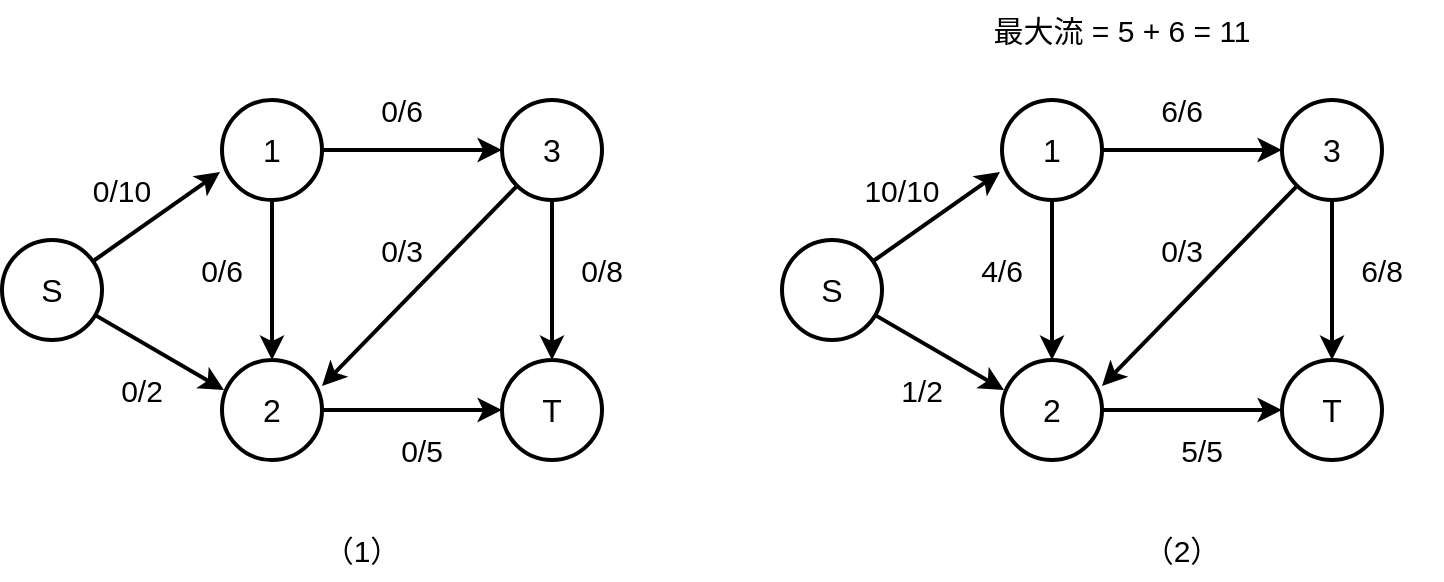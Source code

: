 <mxfile version="26.0.16">
  <diagram name="第 1 页" id="S_DOHxgkvTicNY2r4Wlw">
    <mxGraphModel dx="1434" dy="827" grid="1" gridSize="10" guides="1" tooltips="1" connect="1" arrows="1" fold="1" page="1" pageScale="1" pageWidth="800" pageHeight="300" math="0" shadow="0">
      <root>
        <mxCell id="0" />
        <mxCell id="1" parent="0" />
        <mxCell id="Ve9kSnBsCGdqvAtj8gR6-6" style="edgeStyle=orthogonalEdgeStyle;rounded=0;orthogonalLoop=1;jettySize=auto;html=1;strokeWidth=2;" edge="1" parent="1" source="Ve9kSnBsCGdqvAtj8gR6-1" target="Ve9kSnBsCGdqvAtj8gR6-4">
          <mxGeometry relative="1" as="geometry" />
        </mxCell>
        <mxCell id="Ve9kSnBsCGdqvAtj8gR6-7" style="edgeStyle=orthogonalEdgeStyle;rounded=0;orthogonalLoop=1;jettySize=auto;html=1;strokeWidth=2;" edge="1" parent="1" source="Ve9kSnBsCGdqvAtj8gR6-1" target="Ve9kSnBsCGdqvAtj8gR6-3">
          <mxGeometry relative="1" as="geometry" />
        </mxCell>
        <mxCell id="Ve9kSnBsCGdqvAtj8gR6-1" value="1" style="ellipse;whiteSpace=wrap;html=1;aspect=fixed;strokeWidth=2;fontSize=16;" vertex="1" parent="1">
          <mxGeometry x="150" y="60" width="50" height="50" as="geometry" />
        </mxCell>
        <mxCell id="Ve9kSnBsCGdqvAtj8gR6-2" value="S" style="ellipse;whiteSpace=wrap;html=1;aspect=fixed;strokeWidth=2;fontSize=16;" vertex="1" parent="1">
          <mxGeometry x="40" y="130" width="50" height="50" as="geometry" />
        </mxCell>
        <mxCell id="Ve9kSnBsCGdqvAtj8gR6-10" style="edgeStyle=orthogonalEdgeStyle;rounded=0;orthogonalLoop=1;jettySize=auto;html=1;entryX=0;entryY=0.5;entryDx=0;entryDy=0;strokeWidth=2;" edge="1" parent="1" source="Ve9kSnBsCGdqvAtj8gR6-3" target="Ve9kSnBsCGdqvAtj8gR6-5">
          <mxGeometry relative="1" as="geometry" />
        </mxCell>
        <mxCell id="Ve9kSnBsCGdqvAtj8gR6-3" value="2" style="ellipse;whiteSpace=wrap;html=1;aspect=fixed;strokeWidth=2;fontSize=16;" vertex="1" parent="1">
          <mxGeometry x="150" y="190" width="50" height="50" as="geometry" />
        </mxCell>
        <mxCell id="Ve9kSnBsCGdqvAtj8gR6-9" style="edgeStyle=orthogonalEdgeStyle;rounded=0;orthogonalLoop=1;jettySize=auto;html=1;strokeWidth=2;" edge="1" parent="1" source="Ve9kSnBsCGdqvAtj8gR6-4" target="Ve9kSnBsCGdqvAtj8gR6-5">
          <mxGeometry relative="1" as="geometry" />
        </mxCell>
        <mxCell id="Ve9kSnBsCGdqvAtj8gR6-4" value="3" style="ellipse;whiteSpace=wrap;html=1;aspect=fixed;strokeWidth=2;fontSize=16;" vertex="1" parent="1">
          <mxGeometry x="290" y="60" width="50" height="50" as="geometry" />
        </mxCell>
        <mxCell id="Ve9kSnBsCGdqvAtj8gR6-5" value="T" style="ellipse;whiteSpace=wrap;html=1;aspect=fixed;strokeWidth=2;fontSize=16;" vertex="1" parent="1">
          <mxGeometry x="290" y="190" width="50" height="50" as="geometry" />
        </mxCell>
        <mxCell id="Ve9kSnBsCGdqvAtj8gR6-8" style="rounded=0;orthogonalLoop=1;jettySize=auto;html=1;entryX=1;entryY=0.26;entryDx=0;entryDy=0;entryPerimeter=0;strokeWidth=2;" edge="1" parent="1" source="Ve9kSnBsCGdqvAtj8gR6-4" target="Ve9kSnBsCGdqvAtj8gR6-3">
          <mxGeometry relative="1" as="geometry" />
        </mxCell>
        <mxCell id="Ve9kSnBsCGdqvAtj8gR6-11" style="rounded=0;orthogonalLoop=1;jettySize=auto;html=1;entryX=-0.02;entryY=0.72;entryDx=0;entryDy=0;entryPerimeter=0;strokeWidth=2;" edge="1" parent="1" source="Ve9kSnBsCGdqvAtj8gR6-2" target="Ve9kSnBsCGdqvAtj8gR6-1">
          <mxGeometry relative="1" as="geometry" />
        </mxCell>
        <mxCell id="Ve9kSnBsCGdqvAtj8gR6-12" style="rounded=0;orthogonalLoop=1;jettySize=auto;html=1;entryX=0.02;entryY=0.3;entryDx=0;entryDy=0;entryPerimeter=0;strokeWidth=2;" edge="1" parent="1" source="Ve9kSnBsCGdqvAtj8gR6-2" target="Ve9kSnBsCGdqvAtj8gR6-3">
          <mxGeometry relative="1" as="geometry" />
        </mxCell>
        <mxCell id="Ve9kSnBsCGdqvAtj8gR6-13" value="0/10" style="text;strokeColor=none;align=center;fillColor=none;html=1;verticalAlign=middle;whiteSpace=wrap;rounded=0;spacing=4;fontSize=15;" vertex="1" parent="1">
          <mxGeometry x="70" y="90" width="60" height="30" as="geometry" />
        </mxCell>
        <mxCell id="Ve9kSnBsCGdqvAtj8gR6-14" value="0/6" style="text;strokeColor=none;align=center;fillColor=none;html=1;verticalAlign=middle;whiteSpace=wrap;rounded=0;spacing=4;fontSize=15;" vertex="1" parent="1">
          <mxGeometry x="120" y="130" width="60" height="30" as="geometry" />
        </mxCell>
        <mxCell id="Ve9kSnBsCGdqvAtj8gR6-15" value="0/3" style="text;strokeColor=none;align=center;fillColor=none;html=1;verticalAlign=middle;whiteSpace=wrap;rounded=0;spacing=4;fontSize=15;" vertex="1" parent="1">
          <mxGeometry x="210" y="120" width="60" height="30" as="geometry" />
        </mxCell>
        <mxCell id="Ve9kSnBsCGdqvAtj8gR6-16" value="0/6" style="text;strokeColor=none;align=center;fillColor=none;html=1;verticalAlign=middle;whiteSpace=wrap;rounded=0;spacing=4;fontSize=15;" vertex="1" parent="1">
          <mxGeometry x="210" y="50" width="60" height="30" as="geometry" />
        </mxCell>
        <mxCell id="Ve9kSnBsCGdqvAtj8gR6-17" value="0/2" style="text;strokeColor=none;align=center;fillColor=none;html=1;verticalAlign=middle;whiteSpace=wrap;rounded=0;spacing=4;fontSize=15;" vertex="1" parent="1">
          <mxGeometry x="80" y="190" width="60" height="30" as="geometry" />
        </mxCell>
        <mxCell id="Ve9kSnBsCGdqvAtj8gR6-18" value="0/5" style="text;strokeColor=none;align=center;fillColor=none;html=1;verticalAlign=middle;whiteSpace=wrap;rounded=0;spacing=4;fontSize=15;" vertex="1" parent="1">
          <mxGeometry x="220" y="220" width="60" height="30" as="geometry" />
        </mxCell>
        <mxCell id="Ve9kSnBsCGdqvAtj8gR6-19" value="0/8" style="text;strokeColor=none;align=center;fillColor=none;html=1;verticalAlign=middle;whiteSpace=wrap;rounded=0;spacing=4;fontSize=15;" vertex="1" parent="1">
          <mxGeometry x="310" y="130" width="60" height="30" as="geometry" />
        </mxCell>
        <mxCell id="Ve9kSnBsCGdqvAtj8gR6-20" value="&lt;font style=&quot;font-size: 15px;&quot;&gt;（1）&lt;/font&gt;" style="text;strokeColor=none;align=center;fillColor=none;html=1;verticalAlign=middle;whiteSpace=wrap;rounded=0;" vertex="1" parent="1">
          <mxGeometry x="190" y="270" width="60" height="30" as="geometry" />
        </mxCell>
        <mxCell id="Ve9kSnBsCGdqvAtj8gR6-21" style="edgeStyle=orthogonalEdgeStyle;rounded=0;orthogonalLoop=1;jettySize=auto;html=1;strokeWidth=2;" edge="1" parent="1" source="Ve9kSnBsCGdqvAtj8gR6-23" target="Ve9kSnBsCGdqvAtj8gR6-28">
          <mxGeometry relative="1" as="geometry" />
        </mxCell>
        <mxCell id="Ve9kSnBsCGdqvAtj8gR6-22" style="edgeStyle=orthogonalEdgeStyle;rounded=0;orthogonalLoop=1;jettySize=auto;html=1;strokeWidth=2;" edge="1" parent="1" source="Ve9kSnBsCGdqvAtj8gR6-23" target="Ve9kSnBsCGdqvAtj8gR6-26">
          <mxGeometry relative="1" as="geometry" />
        </mxCell>
        <mxCell id="Ve9kSnBsCGdqvAtj8gR6-23" value="1" style="ellipse;whiteSpace=wrap;html=1;aspect=fixed;strokeWidth=2;fontSize=16;" vertex="1" parent="1">
          <mxGeometry x="540" y="60" width="50" height="50" as="geometry" />
        </mxCell>
        <mxCell id="Ve9kSnBsCGdqvAtj8gR6-24" value="S" style="ellipse;whiteSpace=wrap;html=1;aspect=fixed;strokeWidth=2;fontSize=16;" vertex="1" parent="1">
          <mxGeometry x="430" y="130" width="50" height="50" as="geometry" />
        </mxCell>
        <mxCell id="Ve9kSnBsCGdqvAtj8gR6-25" style="edgeStyle=orthogonalEdgeStyle;rounded=0;orthogonalLoop=1;jettySize=auto;html=1;entryX=0;entryY=0.5;entryDx=0;entryDy=0;strokeWidth=2;" edge="1" parent="1" source="Ve9kSnBsCGdqvAtj8gR6-26" target="Ve9kSnBsCGdqvAtj8gR6-29">
          <mxGeometry relative="1" as="geometry" />
        </mxCell>
        <mxCell id="Ve9kSnBsCGdqvAtj8gR6-26" value="2" style="ellipse;whiteSpace=wrap;html=1;aspect=fixed;strokeWidth=2;fontSize=16;" vertex="1" parent="1">
          <mxGeometry x="540" y="190" width="50" height="50" as="geometry" />
        </mxCell>
        <mxCell id="Ve9kSnBsCGdqvAtj8gR6-27" style="edgeStyle=orthogonalEdgeStyle;rounded=0;orthogonalLoop=1;jettySize=auto;html=1;strokeWidth=2;" edge="1" parent="1" source="Ve9kSnBsCGdqvAtj8gR6-28" target="Ve9kSnBsCGdqvAtj8gR6-29">
          <mxGeometry relative="1" as="geometry" />
        </mxCell>
        <mxCell id="Ve9kSnBsCGdqvAtj8gR6-28" value="3" style="ellipse;whiteSpace=wrap;html=1;aspect=fixed;strokeWidth=2;fontSize=16;" vertex="1" parent="1">
          <mxGeometry x="680" y="60" width="50" height="50" as="geometry" />
        </mxCell>
        <mxCell id="Ve9kSnBsCGdqvAtj8gR6-29" value="T" style="ellipse;whiteSpace=wrap;html=1;aspect=fixed;strokeWidth=2;fontSize=16;" vertex="1" parent="1">
          <mxGeometry x="680" y="190" width="50" height="50" as="geometry" />
        </mxCell>
        <mxCell id="Ve9kSnBsCGdqvAtj8gR6-30" style="rounded=0;orthogonalLoop=1;jettySize=auto;html=1;entryX=1;entryY=0.26;entryDx=0;entryDy=0;entryPerimeter=0;strokeWidth=2;" edge="1" parent="1" source="Ve9kSnBsCGdqvAtj8gR6-28" target="Ve9kSnBsCGdqvAtj8gR6-26">
          <mxGeometry relative="1" as="geometry" />
        </mxCell>
        <mxCell id="Ve9kSnBsCGdqvAtj8gR6-31" style="rounded=0;orthogonalLoop=1;jettySize=auto;html=1;entryX=-0.02;entryY=0.72;entryDx=0;entryDy=0;entryPerimeter=0;strokeWidth=2;" edge="1" parent="1" source="Ve9kSnBsCGdqvAtj8gR6-24" target="Ve9kSnBsCGdqvAtj8gR6-23">
          <mxGeometry relative="1" as="geometry" />
        </mxCell>
        <mxCell id="Ve9kSnBsCGdqvAtj8gR6-32" style="rounded=0;orthogonalLoop=1;jettySize=auto;html=1;entryX=0.02;entryY=0.3;entryDx=0;entryDy=0;entryPerimeter=0;strokeWidth=2;" edge="1" parent="1" source="Ve9kSnBsCGdqvAtj8gR6-24" target="Ve9kSnBsCGdqvAtj8gR6-26">
          <mxGeometry relative="1" as="geometry" />
        </mxCell>
        <mxCell id="Ve9kSnBsCGdqvAtj8gR6-33" value="10/10" style="text;strokeColor=none;align=center;fillColor=none;html=1;verticalAlign=middle;whiteSpace=wrap;rounded=0;spacing=4;fontSize=15;" vertex="1" parent="1">
          <mxGeometry x="460" y="90" width="60" height="30" as="geometry" />
        </mxCell>
        <mxCell id="Ve9kSnBsCGdqvAtj8gR6-34" value="4/6" style="text;strokeColor=none;align=center;fillColor=none;html=1;verticalAlign=middle;whiteSpace=wrap;rounded=0;spacing=4;fontSize=15;" vertex="1" parent="1">
          <mxGeometry x="510" y="130" width="60" height="30" as="geometry" />
        </mxCell>
        <mxCell id="Ve9kSnBsCGdqvAtj8gR6-35" value="0/3" style="text;strokeColor=none;align=center;fillColor=none;html=1;verticalAlign=middle;whiteSpace=wrap;rounded=0;spacing=4;fontSize=15;" vertex="1" parent="1">
          <mxGeometry x="600" y="120" width="60" height="30" as="geometry" />
        </mxCell>
        <mxCell id="Ve9kSnBsCGdqvAtj8gR6-36" value="6/6" style="text;strokeColor=none;align=center;fillColor=none;html=1;verticalAlign=middle;whiteSpace=wrap;rounded=0;spacing=4;fontSize=15;" vertex="1" parent="1">
          <mxGeometry x="600" y="50" width="60" height="30" as="geometry" />
        </mxCell>
        <mxCell id="Ve9kSnBsCGdqvAtj8gR6-37" value="1/2" style="text;strokeColor=none;align=center;fillColor=none;html=1;verticalAlign=middle;whiteSpace=wrap;rounded=0;spacing=4;fontSize=15;" vertex="1" parent="1">
          <mxGeometry x="470" y="190" width="60" height="30" as="geometry" />
        </mxCell>
        <mxCell id="Ve9kSnBsCGdqvAtj8gR6-38" value="5/5" style="text;strokeColor=none;align=center;fillColor=none;html=1;verticalAlign=middle;whiteSpace=wrap;rounded=0;spacing=4;fontSize=15;" vertex="1" parent="1">
          <mxGeometry x="610" y="220" width="60" height="30" as="geometry" />
        </mxCell>
        <mxCell id="Ve9kSnBsCGdqvAtj8gR6-39" value="6/8" style="text;strokeColor=none;align=center;fillColor=none;html=1;verticalAlign=middle;whiteSpace=wrap;rounded=0;spacing=4;fontSize=15;" vertex="1" parent="1">
          <mxGeometry x="700" y="130" width="60" height="30" as="geometry" />
        </mxCell>
        <mxCell id="Ve9kSnBsCGdqvAtj8gR6-40" value="&lt;font style=&quot;font-size: 15px;&quot;&gt;（2）&lt;/font&gt;" style="text;strokeColor=none;align=center;fillColor=none;html=1;verticalAlign=middle;whiteSpace=wrap;rounded=0;" vertex="1" parent="1">
          <mxGeometry x="600" y="270" width="60" height="30" as="geometry" />
        </mxCell>
        <mxCell id="Ve9kSnBsCGdqvAtj8gR6-41" value="&lt;span style=&quot;font-size: 15px;&quot;&gt;最大流 = 5 + 6 = 11&lt;/span&gt;" style="text;strokeColor=none;align=center;fillColor=none;html=1;verticalAlign=middle;whiteSpace=wrap;rounded=0;" vertex="1" parent="1">
          <mxGeometry x="530" y="10" width="140" height="30" as="geometry" />
        </mxCell>
      </root>
    </mxGraphModel>
  </diagram>
</mxfile>
